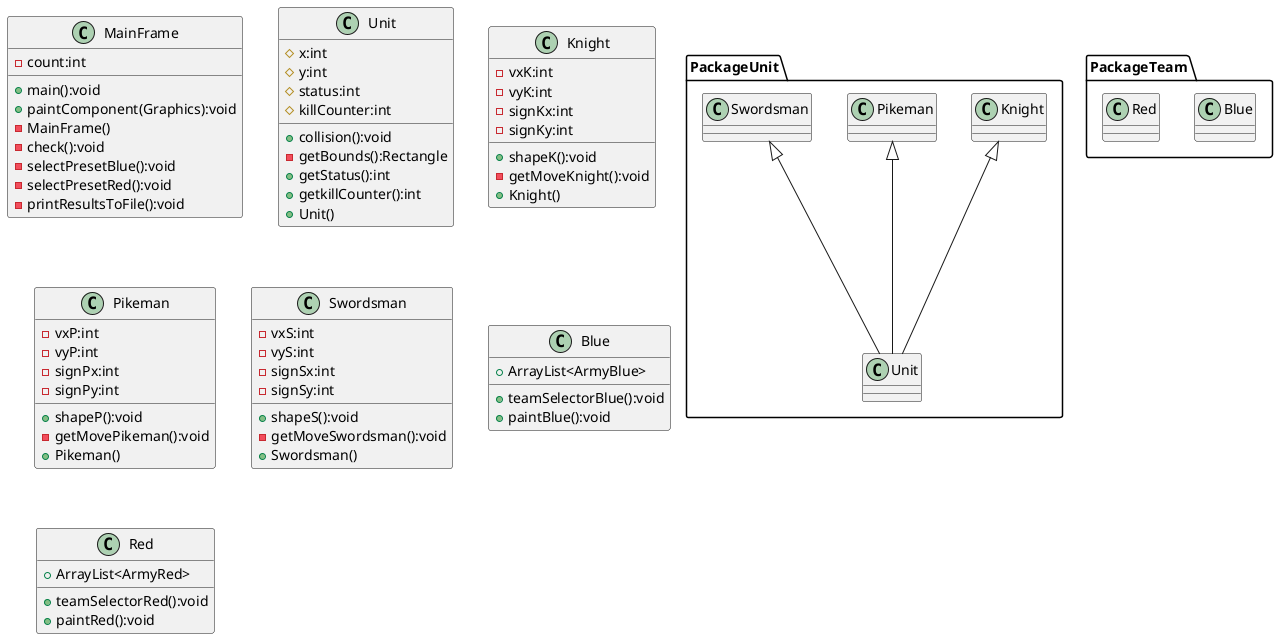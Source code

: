 @startuml
'https://plantuml.com/class-diagram

package "PackageUnit"{
class Unit
class Knight
class Pikeman
class Swordsman
}
package "PackageTeam"{
class Blue
class Red
}
class MainFrame{
-count:int
+main():void
+paintComponent(Graphics):void
-MainFrame()
-check():void
-selectPresetBlue():void
-selectPresetRed():void
-printResultsToFile():void
}

Knight <|-- Unit
Pikeman <|-- Unit
Swordsman <|-- Unit

class Unit{
#x:int
#y:int
#status:int
#killCounter:int
+collision():void
-getBounds():Rectangle
+getStatus():int
+getkillCounter():int
+Unit()
}
class Knight{
-vxK:int
-vyK:int
-signKx:int
-signKy:int
+shapeK():void
-getMoveKnight():void
+Knight()
}
class Pikeman{
-vxP:int
-vyP:int
-signPx:int
-signPy:int
+shapeP():void
-getMovePikeman():void
+Pikeman()
}
class Swordsman{
-vxS:int
-vyS:int
-signSx:int
-signSy:int
+shapeS():void
-getMoveSwordsman():void
+Swordsman()
}
class Blue{
+ArrayList<ArmyBlue>
+teamSelectorBlue():void
+paintBlue():void
}
class Red{
+ArrayList<ArmyRed>
+teamSelectorRed():void
+paintRed():void
}

@enduml